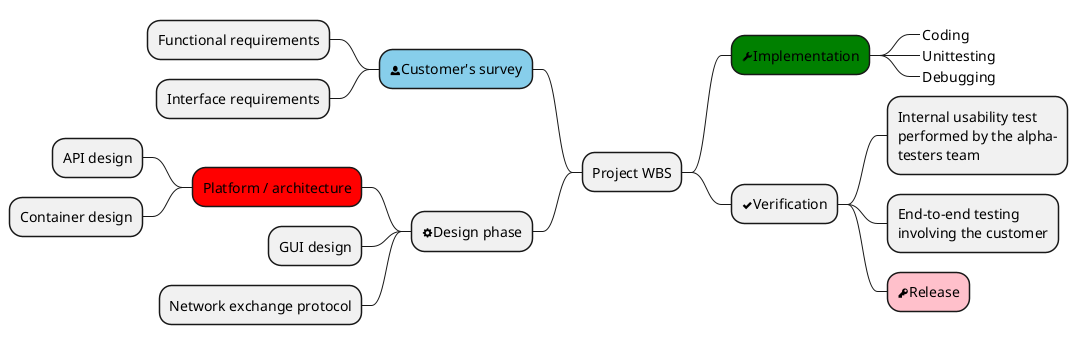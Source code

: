 @startuml mindmap_arithm_test

@startmindmap
+ Project WBS
' change color and add sprite
++[#Green] <&wrench>Implementation
' remove box
+++_ Coding
+++_ Unittesting
+++_ Debugging
++ <&check>Verification
' multi-line formatted text not supported directly, use newlines!
+++ Internal usability test\nperformed by the alpha-\ntesters team
+++ End-to-end testing\ninvolving the customer
+++[#pink] <&key>Release
' change direction
--[#SkyBlue] <&person>Customer's survey
--- Functional requirements
--- Interface requirements
-- <&cog>Design phase
---[#red] Platform / architecture
---- API design
---- Container design
--- GUI design
--- Network exchange protocol
@endmindmap

@enduml